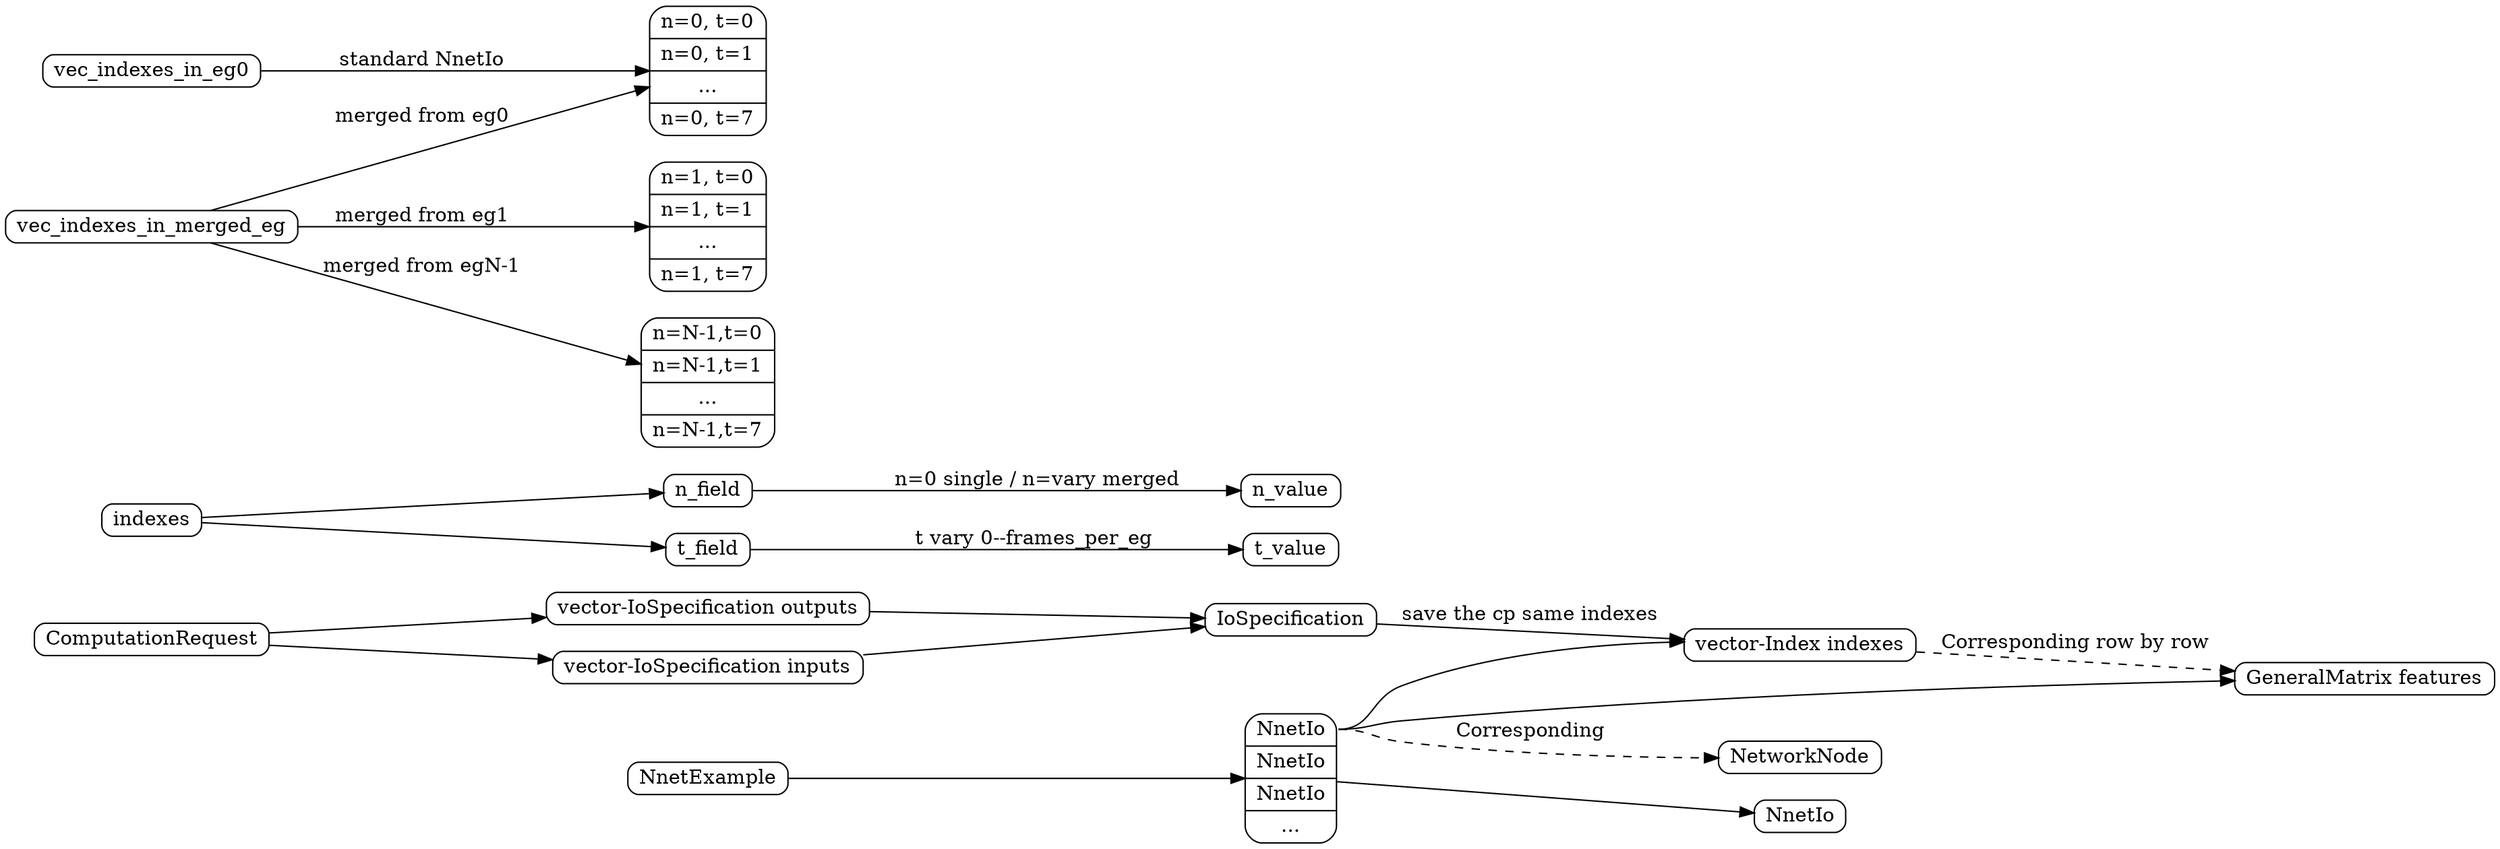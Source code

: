 digraph ComputationGraph{
        rankdir = LR
        node[shape=Mrecord, width=.1, height=.1]

        NnetExample -> vec_NnetIo -> NnetIo
        vec_NnetIo[label="<1>NnetIo | NnetIo | NnetIo |..."]



        vec_NnetIo:1 -> features
        vec_NnetIo:1 -> indexes
        features[label="GeneralMatrix features"]
        indexes[label="vector-Index indexes"]
        indexes -> features[style=dashed, label="Corresponding row by row"]

        vec_NnetIo:1 -> NetworkNode[label="Corresponding",style=dashed]


        ComputationRequest -> inputs -> IoSpecification
        ComputationRequest -> outputs -> IoSpecification

        inputs[label="vector-IoSpecification inputs"]
        outputs[label="vector-IoSpecification outputs"]


        IoSpecification -> indexes[label="save the cp same indexes"]

        indexes_2 -> n_field
        indexes_2 -> t_field

        indexes_2[label="indexes"]
        
        n_field -> n_value[label="n=0 single / n=vary merged"]
        t_field -> t_value[label="t vary 0--frames_per_eg "]

        vec_indexes_in_merged_eg -> matrix_eg0[label="merged from eg0"]
        vec_indexes_in_merged_eg -> matrix_eg1[label="merged from eg1"]       
        vec_indexes_in_merged_eg -> matrix_eg2[label="merged from egN-1"]
        matrix_eg0[label="n=0, t=0 | n=0, t=1 |... | n=0, t=7"]
        matrix_eg1[label="n=1, t=0 | n=1, t=1 |... | n=1, t=7"]
        matrix_eg2[label="n=N-1,t=0 | n=N-1,t=1 |... | n=N-1,t=7"]

        vec_indexes_in_eg0 -> matrix_eg0[label="standard NnetIo"]
}




